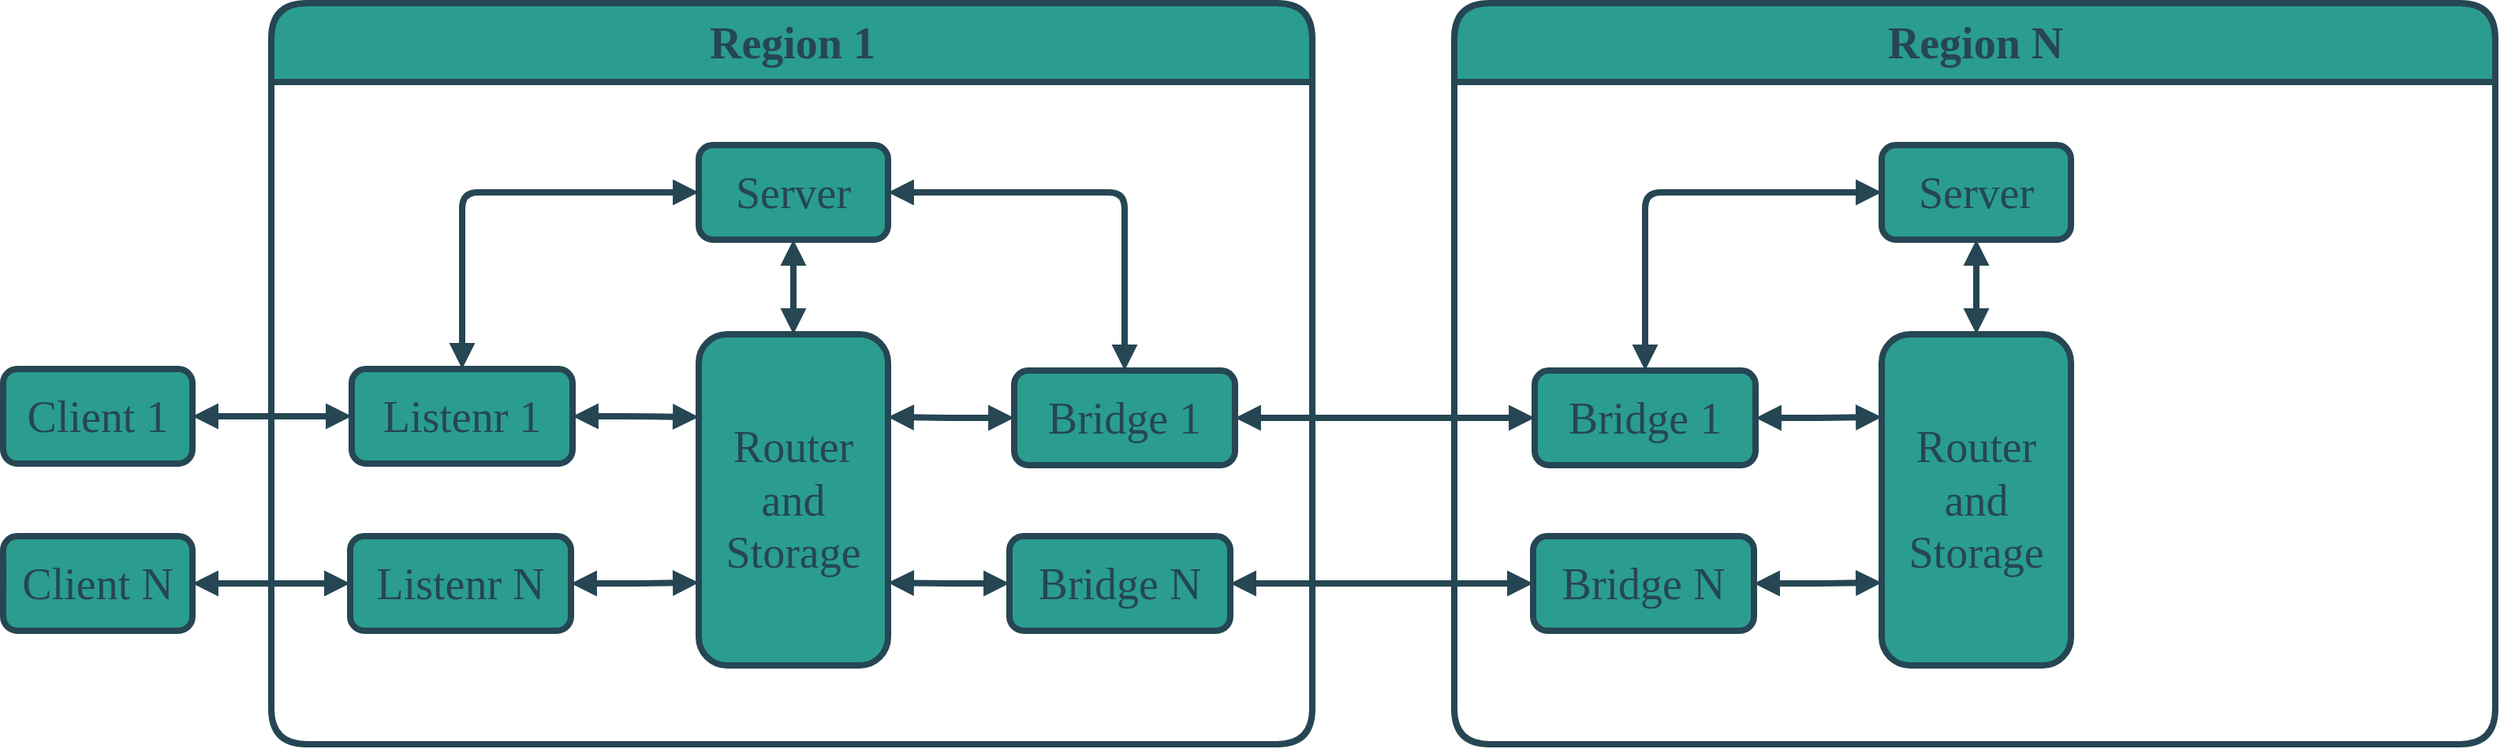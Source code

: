 <mxfile version="14.6.13" type="device"><diagram id="iwu943mbGyy06rBz3_M4" name="Page-1"><mxGraphModel dx="3076" dy="853" grid="1" gridSize="10" guides="1" tooltips="1" connect="1" arrows="1" fold="1" page="1" pageScale="1" pageWidth="1654" pageHeight="1169" math="0" shadow="0"><root><mxCell id="0"/><mxCell id="1" parent="0"/><mxCell id="kNwRboE7_ANF-Gk90w9A-31" style="edgeStyle=orthogonalEdgeStyle;rounded=1;orthogonalLoop=1;jettySize=auto;html=1;shadow=0;fontFamily=Ubuntu;fontSize=28;fontColor=#264653;startArrow=block;startFill=1;endArrow=block;endFill=1;strokeColor=#264653;strokeWidth=4;fillColor=#264653;" edge="1" parent="1" source="kNwRboE7_ANF-Gk90w9A-14" target="szSLQ6ZYThCBe8lhbk45-5"><mxGeometry relative="1" as="geometry"/></mxCell><mxCell id="kNwRboE7_ANF-Gk90w9A-14" value="Client 1" style="rounded=1;whiteSpace=wrap;html=1;shadow=0;fontFamily=Ubuntu;fontSize=28;fontColor=#264653;strokeColor=#264653;strokeWidth=4;fillColor=#2a9d8f;" vertex="1" parent="1"><mxGeometry x="-270" y="242" width="120" height="60" as="geometry"/></mxCell><mxCell id="kNwRboE7_ANF-Gk90w9A-32" style="edgeStyle=orthogonalEdgeStyle;rounded=1;orthogonalLoop=1;jettySize=auto;html=1;shadow=0;fontFamily=Ubuntu;fontSize=28;fontColor=#264653;startArrow=block;startFill=1;endArrow=block;endFill=1;strokeColor=#264653;strokeWidth=4;fillColor=#264653;" edge="1" parent="1" source="kNwRboE7_ANF-Gk90w9A-15" target="szSLQ6ZYThCBe8lhbk45-7"><mxGeometry relative="1" as="geometry"/></mxCell><mxCell id="kNwRboE7_ANF-Gk90w9A-15" value="Client N" style="rounded=1;whiteSpace=wrap;html=1;shadow=0;fontFamily=Ubuntu;fontSize=28;fontColor=#264653;strokeColor=#264653;strokeWidth=4;fillColor=#2a9d8f;" vertex="1" parent="1"><mxGeometry x="-270" y="348" width="120" height="60" as="geometry"/></mxCell><mxCell id="kNwRboE7_ANF-Gk90w9A-19" value="Region 1" style="swimlane;rounded=1;shadow=0;fontFamily=Ubuntu;fontSize=28;fontColor=#264653;strokeColor=#264653;strokeWidth=4;fillColor=#2a9d8f;html=1;startSize=50;" vertex="1" parent="1"><mxGeometry x="-100" y="10" width="660" height="470" as="geometry"/></mxCell><mxCell id="kNwRboE7_ANF-Gk90w9A-33" value="" style="group" vertex="1" connectable="0" parent="kNwRboE7_ANF-Gk90w9A-19"><mxGeometry x="50" y="90" width="561" height="330" as="geometry"/></mxCell><mxCell id="szSLQ6ZYThCBe8lhbk45-5" value="Listenr 1" style="rounded=1;whiteSpace=wrap;html=1;shadow=0;fontFamily=Ubuntu;fontSize=28;fontColor=#264653;strokeColor=#264653;strokeWidth=4;fillColor=#2a9d8f;" parent="kNwRboE7_ANF-Gk90w9A-33" vertex="1"><mxGeometry x="1" y="142" width="140" height="60" as="geometry"/></mxCell><mxCell id="szSLQ6ZYThCBe8lhbk45-7" value="Listenr N" style="rounded=1;whiteSpace=wrap;html=1;shadow=0;fontFamily=Ubuntu;fontSize=28;fontColor=#264653;strokeColor=#264653;strokeWidth=4;fillColor=#2a9d8f;" parent="kNwRboE7_ANF-Gk90w9A-33" vertex="1"><mxGeometry y="248" width="140" height="60" as="geometry"/></mxCell><mxCell id="szSLQ6ZYThCBe8lhbk45-4" value="Router&lt;br&gt;and&lt;br&gt;Storage" style="rounded=1;whiteSpace=wrap;html=1;shadow=0;fontFamily=Ubuntu;fontSize=28;fontColor=#264653;strokeColor=#264653;strokeWidth=4;fillColor=#2a9d8f;" parent="kNwRboE7_ANF-Gk90w9A-33" vertex="1"><mxGeometry x="221" y="120" width="120" height="210" as="geometry"/></mxCell><mxCell id="szSLQ6ZYThCBe8lhbk45-3" value="Server" style="rounded=1;whiteSpace=wrap;html=1;shadow=0;fontFamily=Ubuntu;fontSize=28;fontColor=#264653;strokeColor=#264653;strokeWidth=4;fillColor=#2a9d8f;" parent="kNwRboE7_ANF-Gk90w9A-33" vertex="1"><mxGeometry x="221" width="120" height="60" as="geometry"/></mxCell><mxCell id="kNwRboE7_ANF-Gk90w9A-18" value="Bridge 1" style="rounded=1;whiteSpace=wrap;html=1;shadow=0;fontFamily=Ubuntu;fontSize=28;fontColor=#264653;strokeColor=#264653;strokeWidth=4;fillColor=#2a9d8f;" vertex="1" parent="kNwRboE7_ANF-Gk90w9A-33"><mxGeometry x="421" y="143" width="140" height="60" as="geometry"/></mxCell><mxCell id="kNwRboE7_ANF-Gk90w9A-10" value="Bridge N" style="rounded=1;whiteSpace=wrap;html=1;shadow=0;fontFamily=Ubuntu;fontSize=28;fontColor=#264653;strokeColor=#264653;strokeWidth=4;fillColor=#2a9d8f;" vertex="1" parent="kNwRboE7_ANF-Gk90w9A-33"><mxGeometry x="418" y="248" width="140" height="60" as="geometry"/></mxCell><mxCell id="kNwRboE7_ANF-Gk90w9A-21" style="edgeStyle=orthogonalEdgeStyle;rounded=1;orthogonalLoop=1;jettySize=auto;html=1;entryX=0;entryY=0.25;entryDx=0;entryDy=0;shadow=0;fontFamily=Ubuntu;fontSize=28;fontColor=#264653;startArrow=block;startFill=1;endArrow=block;endFill=1;strokeColor=#264653;strokeWidth=4;fillColor=#264653;" edge="1" parent="kNwRboE7_ANF-Gk90w9A-33" source="szSLQ6ZYThCBe8lhbk45-5" target="szSLQ6ZYThCBe8lhbk45-4"><mxGeometry relative="1" as="geometry"/></mxCell><mxCell id="kNwRboE7_ANF-Gk90w9A-22" style="edgeStyle=orthogonalEdgeStyle;rounded=1;orthogonalLoop=1;jettySize=auto;html=1;entryX=0;entryY=0.75;entryDx=0;entryDy=0;shadow=0;fontFamily=Ubuntu;fontSize=28;fontColor=#264653;startArrow=block;startFill=1;endArrow=block;endFill=1;strokeColor=#264653;strokeWidth=4;fillColor=#264653;" edge="1" parent="kNwRboE7_ANF-Gk90w9A-33" source="szSLQ6ZYThCBe8lhbk45-7" target="szSLQ6ZYThCBe8lhbk45-4"><mxGeometry relative="1" as="geometry"/></mxCell><mxCell id="kNwRboE7_ANF-Gk90w9A-25" style="edgeStyle=orthogonalEdgeStyle;rounded=1;orthogonalLoop=1;jettySize=auto;html=1;shadow=0;fontFamily=Ubuntu;fontSize=28;fontColor=#264653;startArrow=block;startFill=1;endArrow=block;endFill=1;strokeColor=#264653;strokeWidth=4;fillColor=#264653;" edge="1" parent="kNwRboE7_ANF-Gk90w9A-33" source="szSLQ6ZYThCBe8lhbk45-4" target="szSLQ6ZYThCBe8lhbk45-3"><mxGeometry relative="1" as="geometry"/></mxCell><mxCell id="kNwRboE7_ANF-Gk90w9A-26" style="edgeStyle=orthogonalEdgeStyle;rounded=1;orthogonalLoop=1;jettySize=auto;html=1;shadow=0;fontFamily=Ubuntu;fontSize=28;fontColor=#264653;startArrow=block;startFill=1;endArrow=block;endFill=1;strokeColor=#264653;strokeWidth=4;fillColor=#264653;" edge="1" parent="kNwRboE7_ANF-Gk90w9A-33" source="szSLQ6ZYThCBe8lhbk45-3" target="szSLQ6ZYThCBe8lhbk45-5"><mxGeometry relative="1" as="geometry"/></mxCell><mxCell id="kNwRboE7_ANF-Gk90w9A-24" style="edgeStyle=orthogonalEdgeStyle;rounded=1;orthogonalLoop=1;jettySize=auto;html=1;entryX=1;entryY=0.25;entryDx=0;entryDy=0;shadow=0;fontFamily=Ubuntu;fontSize=28;fontColor=#264653;startArrow=block;startFill=1;endArrow=block;endFill=1;strokeColor=#264653;strokeWidth=4;fillColor=#264653;" edge="1" parent="kNwRboE7_ANF-Gk90w9A-33" source="kNwRboE7_ANF-Gk90w9A-18" target="szSLQ6ZYThCBe8lhbk45-4"><mxGeometry relative="1" as="geometry"/></mxCell><mxCell id="kNwRboE7_ANF-Gk90w9A-27" style="edgeStyle=orthogonalEdgeStyle;rounded=1;orthogonalLoop=1;jettySize=auto;html=1;entryX=0.5;entryY=0;entryDx=0;entryDy=0;shadow=0;fontFamily=Ubuntu;fontSize=28;fontColor=#264653;startArrow=block;startFill=1;endArrow=block;endFill=1;strokeColor=#264653;strokeWidth=4;fillColor=#264653;" edge="1" parent="kNwRboE7_ANF-Gk90w9A-33" source="szSLQ6ZYThCBe8lhbk45-3" target="kNwRboE7_ANF-Gk90w9A-18"><mxGeometry relative="1" as="geometry"/></mxCell><mxCell id="kNwRboE7_ANF-Gk90w9A-23" style="edgeStyle=orthogonalEdgeStyle;rounded=1;orthogonalLoop=1;jettySize=auto;html=1;entryX=1;entryY=0.75;entryDx=0;entryDy=0;shadow=0;fontFamily=Ubuntu;fontSize=28;fontColor=#264653;startArrow=block;startFill=1;endArrow=block;endFill=1;strokeColor=#264653;strokeWidth=4;fillColor=#264653;" edge="1" parent="kNwRboE7_ANF-Gk90w9A-33" source="kNwRboE7_ANF-Gk90w9A-10" target="szSLQ6ZYThCBe8lhbk45-4"><mxGeometry relative="1" as="geometry"/></mxCell><mxCell id="kNwRboE7_ANF-Gk90w9A-34" value="Region N" style="swimlane;rounded=1;shadow=0;fontFamily=Ubuntu;fontSize=28;fontColor=#264653;strokeColor=#264653;strokeWidth=4;fillColor=#2a9d8f;html=1;startSize=50;" vertex="1" parent="1"><mxGeometry x="650" y="10" width="660" height="470" as="geometry"/></mxCell><mxCell id="kNwRboE7_ANF-Gk90w9A-35" value="" style="group" vertex="1" connectable="0" parent="kNwRboE7_ANF-Gk90w9A-34"><mxGeometry x="50" y="90" width="561" height="330" as="geometry"/></mxCell><mxCell id="kNwRboE7_ANF-Gk90w9A-36" value="Bridge 1" style="rounded=1;whiteSpace=wrap;html=1;shadow=0;fontFamily=Ubuntu;fontSize=28;fontColor=#264653;strokeColor=#264653;strokeWidth=4;fillColor=#2a9d8f;" vertex="1" parent="kNwRboE7_ANF-Gk90w9A-35"><mxGeometry x="1" y="143" width="140" height="60" as="geometry"/></mxCell><mxCell id="kNwRboE7_ANF-Gk90w9A-37" value="Bridge N" style="rounded=1;whiteSpace=wrap;html=1;shadow=0;fontFamily=Ubuntu;fontSize=28;fontColor=#264653;strokeColor=#264653;strokeWidth=4;fillColor=#2a9d8f;" vertex="1" parent="kNwRboE7_ANF-Gk90w9A-35"><mxGeometry y="248" width="140" height="60" as="geometry"/></mxCell><mxCell id="kNwRboE7_ANF-Gk90w9A-38" value="Router&lt;br&gt;and&lt;br&gt;Storage" style="rounded=1;whiteSpace=wrap;html=1;shadow=0;fontFamily=Ubuntu;fontSize=28;fontColor=#264653;strokeColor=#264653;strokeWidth=4;fillColor=#2a9d8f;" vertex="1" parent="kNwRboE7_ANF-Gk90w9A-35"><mxGeometry x="221" y="120" width="120" height="210" as="geometry"/></mxCell><mxCell id="kNwRboE7_ANF-Gk90w9A-39" value="Server" style="rounded=1;whiteSpace=wrap;html=1;shadow=0;fontFamily=Ubuntu;fontSize=28;fontColor=#264653;strokeColor=#264653;strokeWidth=4;fillColor=#2a9d8f;" vertex="1" parent="kNwRboE7_ANF-Gk90w9A-35"><mxGeometry x="221" width="120" height="60" as="geometry"/></mxCell><mxCell id="kNwRboE7_ANF-Gk90w9A-42" style="edgeStyle=orthogonalEdgeStyle;rounded=1;orthogonalLoop=1;jettySize=auto;html=1;entryX=0;entryY=0.25;entryDx=0;entryDy=0;shadow=0;fontFamily=Ubuntu;fontSize=28;fontColor=#264653;startArrow=block;startFill=1;endArrow=block;endFill=1;strokeColor=#264653;strokeWidth=4;fillColor=#264653;" edge="1" parent="kNwRboE7_ANF-Gk90w9A-35" source="kNwRboE7_ANF-Gk90w9A-36" target="kNwRboE7_ANF-Gk90w9A-38"><mxGeometry relative="1" as="geometry"/></mxCell><mxCell id="kNwRboE7_ANF-Gk90w9A-43" style="edgeStyle=orthogonalEdgeStyle;rounded=1;orthogonalLoop=1;jettySize=auto;html=1;entryX=0;entryY=0.75;entryDx=0;entryDy=0;shadow=0;fontFamily=Ubuntu;fontSize=28;fontColor=#264653;startArrow=block;startFill=1;endArrow=block;endFill=1;strokeColor=#264653;strokeWidth=4;fillColor=#264653;" edge="1" parent="kNwRboE7_ANF-Gk90w9A-35" source="kNwRboE7_ANF-Gk90w9A-37" target="kNwRboE7_ANF-Gk90w9A-38"><mxGeometry relative="1" as="geometry"/></mxCell><mxCell id="kNwRboE7_ANF-Gk90w9A-44" style="edgeStyle=orthogonalEdgeStyle;rounded=1;orthogonalLoop=1;jettySize=auto;html=1;shadow=0;fontFamily=Ubuntu;fontSize=28;fontColor=#264653;startArrow=block;startFill=1;endArrow=block;endFill=1;strokeColor=#264653;strokeWidth=4;fillColor=#264653;" edge="1" parent="kNwRboE7_ANF-Gk90w9A-35" source="kNwRboE7_ANF-Gk90w9A-38" target="kNwRboE7_ANF-Gk90w9A-39"><mxGeometry relative="1" as="geometry"/></mxCell><mxCell id="kNwRboE7_ANF-Gk90w9A-45" style="edgeStyle=orthogonalEdgeStyle;rounded=1;orthogonalLoop=1;jettySize=auto;html=1;shadow=0;fontFamily=Ubuntu;fontSize=28;fontColor=#264653;startArrow=block;startFill=1;endArrow=block;endFill=1;strokeColor=#264653;strokeWidth=4;fillColor=#264653;" edge="1" parent="kNwRboE7_ANF-Gk90w9A-35" source="kNwRboE7_ANF-Gk90w9A-39" target="kNwRboE7_ANF-Gk90w9A-36"><mxGeometry relative="1" as="geometry"/></mxCell><mxCell id="kNwRboE7_ANF-Gk90w9A-49" style="edgeStyle=orthogonalEdgeStyle;rounded=1;orthogonalLoop=1;jettySize=auto;html=1;shadow=0;fontFamily=Ubuntu;fontSize=28;fontColor=#264653;startArrow=block;startFill=1;endArrow=block;endFill=1;strokeColor=#264653;strokeWidth=4;fillColor=#264653;" edge="1" parent="1" source="kNwRboE7_ANF-Gk90w9A-18" target="kNwRboE7_ANF-Gk90w9A-36"><mxGeometry relative="1" as="geometry"/></mxCell><mxCell id="kNwRboE7_ANF-Gk90w9A-50" style="edgeStyle=orthogonalEdgeStyle;rounded=1;orthogonalLoop=1;jettySize=auto;html=1;shadow=0;fontFamily=Ubuntu;fontSize=28;fontColor=#264653;startArrow=block;startFill=1;endArrow=block;endFill=1;strokeColor=#264653;strokeWidth=4;fillColor=#264653;" edge="1" parent="1" source="kNwRboE7_ANF-Gk90w9A-10" target="kNwRboE7_ANF-Gk90w9A-37"><mxGeometry relative="1" as="geometry"/></mxCell></root></mxGraphModel></diagram></mxfile>